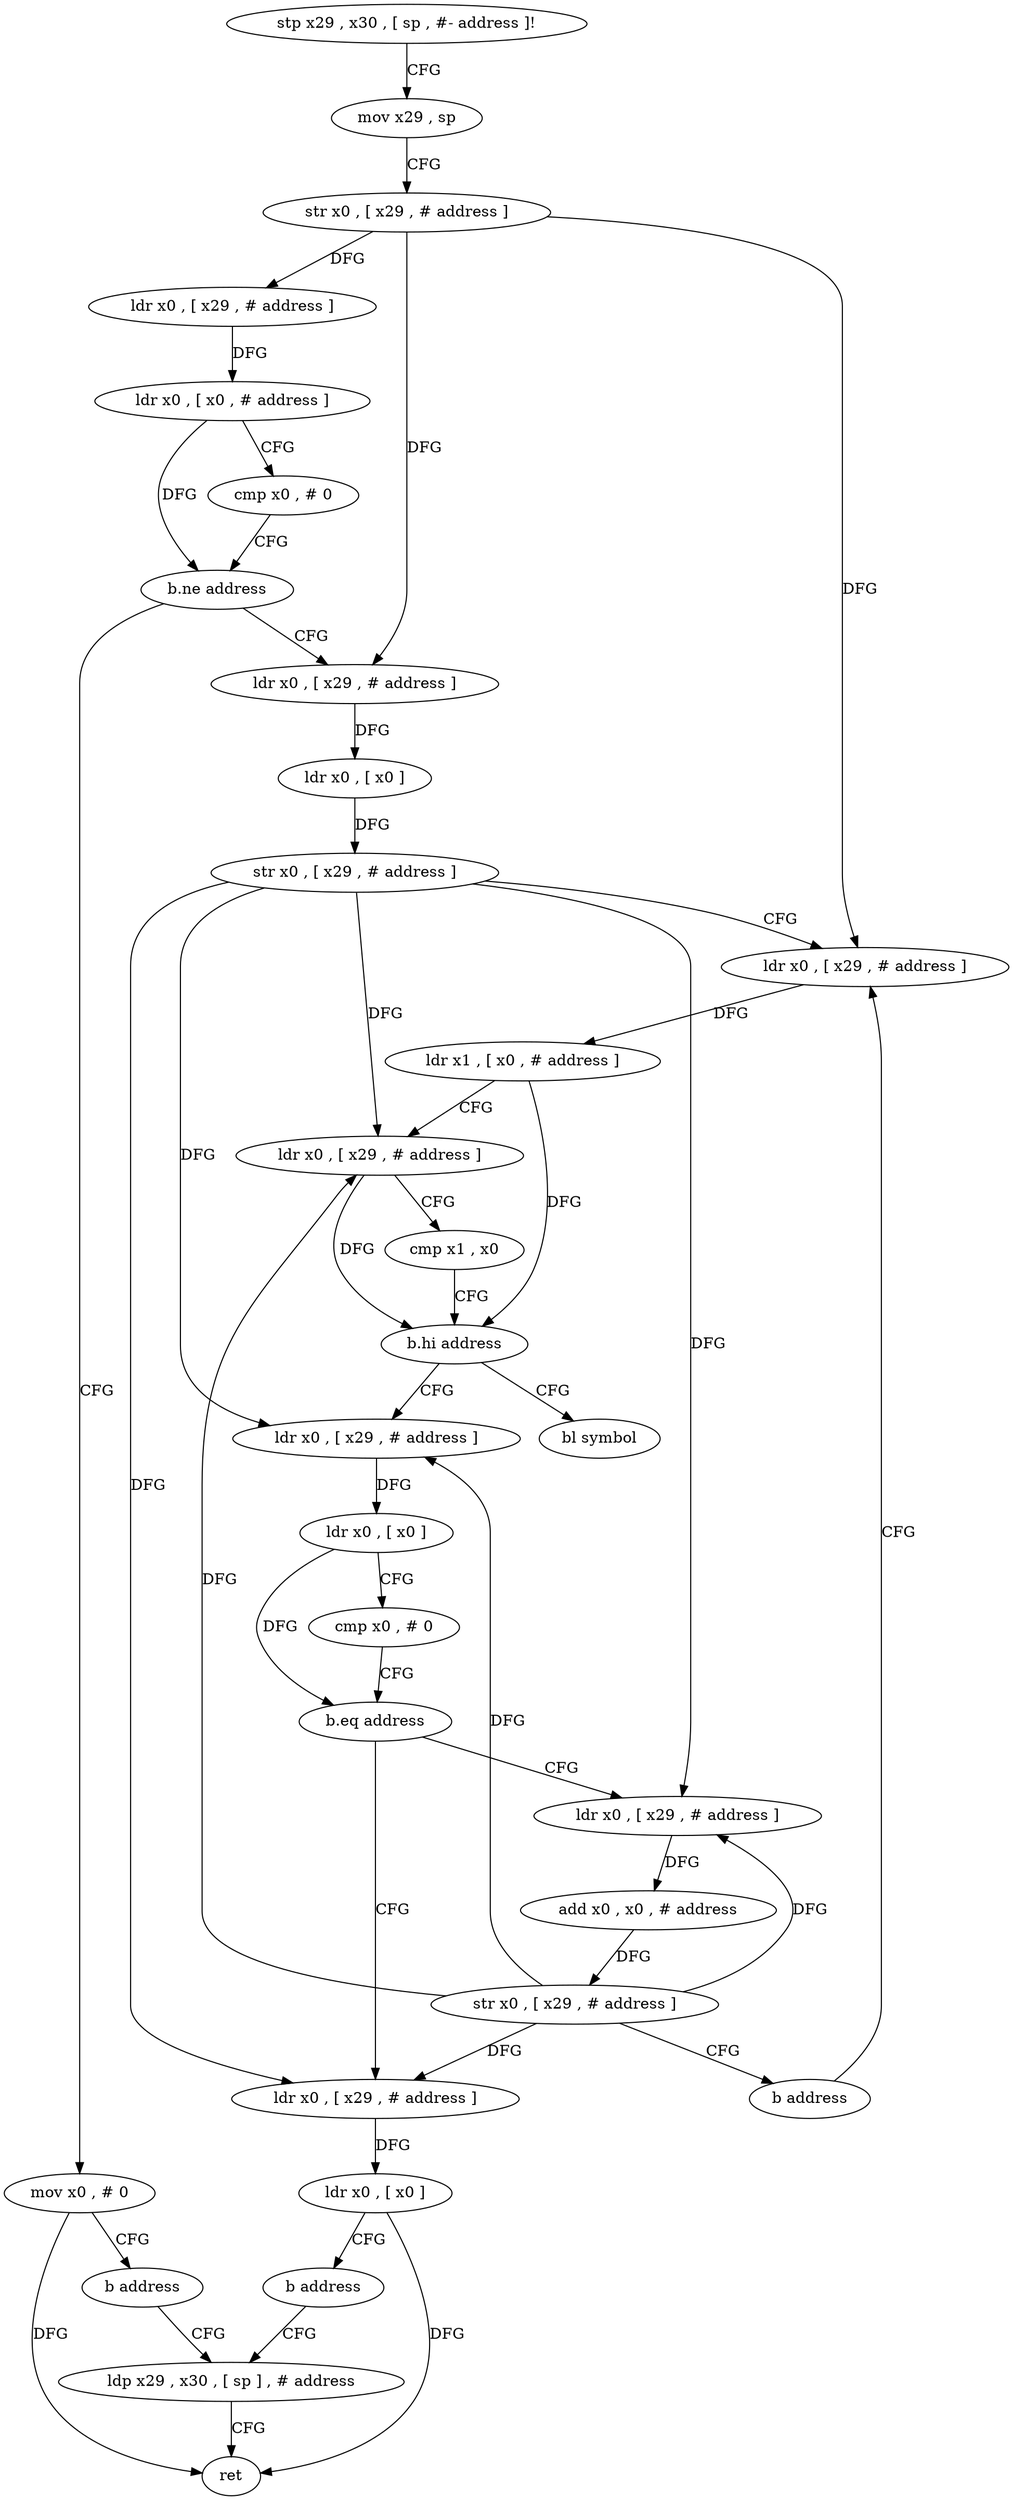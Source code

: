 digraph "func" {
"4316592" [label = "stp x29 , x30 , [ sp , #- address ]!" ]
"4316596" [label = "mov x29 , sp" ]
"4316600" [label = "str x0 , [ x29 , # address ]" ]
"4316604" [label = "ldr x0 , [ x29 , # address ]" ]
"4316608" [label = "ldr x0 , [ x0 , # address ]" ]
"4316612" [label = "cmp x0 , # 0" ]
"4316616" [label = "b.ne address" ]
"4316628" [label = "ldr x0 , [ x29 , # address ]" ]
"4316620" [label = "mov x0 , # 0" ]
"4316632" [label = "ldr x0 , [ x0 ]" ]
"4316636" [label = "str x0 , [ x29 , # address ]" ]
"4316640" [label = "ldr x0 , [ x29 , # address ]" ]
"4316624" [label = "b address" ]
"4316708" [label = "ldp x29 , x30 , [ sp ] , # address" ]
"4316664" [label = "ldr x0 , [ x29 , # address ]" ]
"4316668" [label = "ldr x0 , [ x0 ]" ]
"4316672" [label = "cmp x0 , # 0" ]
"4316676" [label = "b.eq address" ]
"4316692" [label = "ldr x0 , [ x29 , # address ]" ]
"4316680" [label = "ldr x0 , [ x29 , # address ]" ]
"4316660" [label = "bl symbol" ]
"4316712" [label = "ret" ]
"4316696" [label = "add x0 , x0 , # address" ]
"4316700" [label = "str x0 , [ x29 , # address ]" ]
"4316704" [label = "b address" ]
"4316684" [label = "ldr x0 , [ x0 ]" ]
"4316688" [label = "b address" ]
"4316644" [label = "ldr x1 , [ x0 , # address ]" ]
"4316648" [label = "ldr x0 , [ x29 , # address ]" ]
"4316652" [label = "cmp x1 , x0" ]
"4316656" [label = "b.hi address" ]
"4316592" -> "4316596" [ label = "CFG" ]
"4316596" -> "4316600" [ label = "CFG" ]
"4316600" -> "4316604" [ label = "DFG" ]
"4316600" -> "4316628" [ label = "DFG" ]
"4316600" -> "4316640" [ label = "DFG" ]
"4316604" -> "4316608" [ label = "DFG" ]
"4316608" -> "4316612" [ label = "CFG" ]
"4316608" -> "4316616" [ label = "DFG" ]
"4316612" -> "4316616" [ label = "CFG" ]
"4316616" -> "4316628" [ label = "CFG" ]
"4316616" -> "4316620" [ label = "CFG" ]
"4316628" -> "4316632" [ label = "DFG" ]
"4316620" -> "4316624" [ label = "CFG" ]
"4316620" -> "4316712" [ label = "DFG" ]
"4316632" -> "4316636" [ label = "DFG" ]
"4316636" -> "4316640" [ label = "CFG" ]
"4316636" -> "4316648" [ label = "DFG" ]
"4316636" -> "4316664" [ label = "DFG" ]
"4316636" -> "4316692" [ label = "DFG" ]
"4316636" -> "4316680" [ label = "DFG" ]
"4316640" -> "4316644" [ label = "DFG" ]
"4316624" -> "4316708" [ label = "CFG" ]
"4316708" -> "4316712" [ label = "CFG" ]
"4316664" -> "4316668" [ label = "DFG" ]
"4316668" -> "4316672" [ label = "CFG" ]
"4316668" -> "4316676" [ label = "DFG" ]
"4316672" -> "4316676" [ label = "CFG" ]
"4316676" -> "4316692" [ label = "CFG" ]
"4316676" -> "4316680" [ label = "CFG" ]
"4316692" -> "4316696" [ label = "DFG" ]
"4316680" -> "4316684" [ label = "DFG" ]
"4316696" -> "4316700" [ label = "DFG" ]
"4316700" -> "4316704" [ label = "CFG" ]
"4316700" -> "4316648" [ label = "DFG" ]
"4316700" -> "4316664" [ label = "DFG" ]
"4316700" -> "4316692" [ label = "DFG" ]
"4316700" -> "4316680" [ label = "DFG" ]
"4316704" -> "4316640" [ label = "CFG" ]
"4316684" -> "4316688" [ label = "CFG" ]
"4316684" -> "4316712" [ label = "DFG" ]
"4316688" -> "4316708" [ label = "CFG" ]
"4316644" -> "4316648" [ label = "CFG" ]
"4316644" -> "4316656" [ label = "DFG" ]
"4316648" -> "4316652" [ label = "CFG" ]
"4316648" -> "4316656" [ label = "DFG" ]
"4316652" -> "4316656" [ label = "CFG" ]
"4316656" -> "4316664" [ label = "CFG" ]
"4316656" -> "4316660" [ label = "CFG" ]
}

